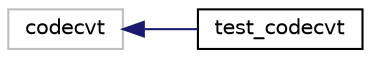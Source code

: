 digraph "Graphical Class Hierarchy"
{
  edge [fontname="Helvetica",fontsize="10",labelfontname="Helvetica",labelfontsize="10"];
  node [fontname="Helvetica",fontsize="10",shape=record];
  rankdir="LR";
  Node3084 [label="codecvt",height=0.2,width=0.4,color="grey75", fillcolor="white", style="filled"];
  Node3084 -> Node0 [dir="back",color="midnightblue",fontsize="10",style="solid",fontname="Helvetica"];
  Node0 [label="test_codecvt",height=0.2,width=0.4,color="black", fillcolor="white", style="filled",URL="$classtest__codecvt.html"];
}
